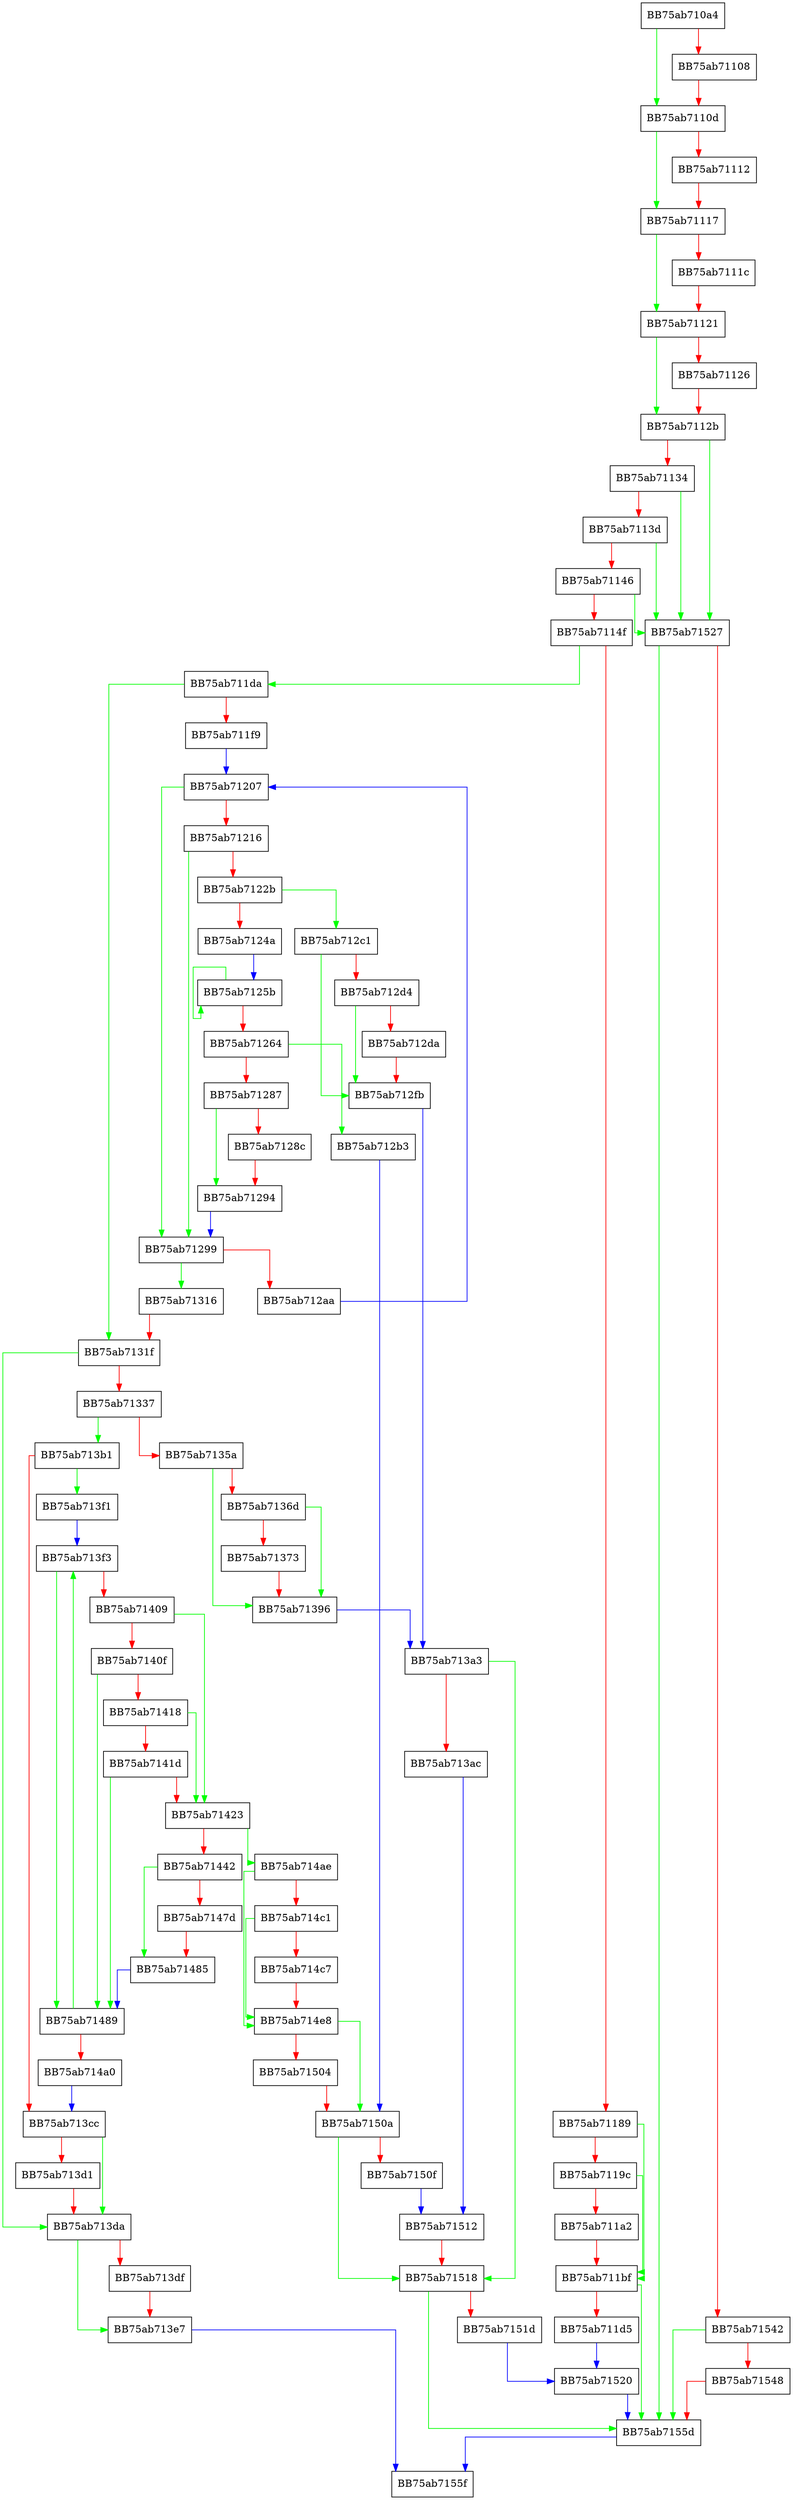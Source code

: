 digraph RecurseFindWildCard {
  node [shape="box"];
  graph [splines=ortho];
  BB75ab710a4 -> BB75ab7110d [color="green"];
  BB75ab710a4 -> BB75ab71108 [color="red"];
  BB75ab71108 -> BB75ab7110d [color="red"];
  BB75ab7110d -> BB75ab71117 [color="green"];
  BB75ab7110d -> BB75ab71112 [color="red"];
  BB75ab71112 -> BB75ab71117 [color="red"];
  BB75ab71117 -> BB75ab71121 [color="green"];
  BB75ab71117 -> BB75ab7111c [color="red"];
  BB75ab7111c -> BB75ab71121 [color="red"];
  BB75ab71121 -> BB75ab7112b [color="green"];
  BB75ab71121 -> BB75ab71126 [color="red"];
  BB75ab71126 -> BB75ab7112b [color="red"];
  BB75ab7112b -> BB75ab71527 [color="green"];
  BB75ab7112b -> BB75ab71134 [color="red"];
  BB75ab71134 -> BB75ab71527 [color="green"];
  BB75ab71134 -> BB75ab7113d [color="red"];
  BB75ab7113d -> BB75ab71527 [color="green"];
  BB75ab7113d -> BB75ab71146 [color="red"];
  BB75ab71146 -> BB75ab71527 [color="green"];
  BB75ab71146 -> BB75ab7114f [color="red"];
  BB75ab7114f -> BB75ab711da [color="green"];
  BB75ab7114f -> BB75ab71189 [color="red"];
  BB75ab71189 -> BB75ab711bf [color="green"];
  BB75ab71189 -> BB75ab7119c [color="red"];
  BB75ab7119c -> BB75ab711bf [color="green"];
  BB75ab7119c -> BB75ab711a2 [color="red"];
  BB75ab711a2 -> BB75ab711bf [color="red"];
  BB75ab711bf -> BB75ab7155d [color="green"];
  BB75ab711bf -> BB75ab711d5 [color="red"];
  BB75ab711d5 -> BB75ab71520 [color="blue"];
  BB75ab711da -> BB75ab7131f [color="green"];
  BB75ab711da -> BB75ab711f9 [color="red"];
  BB75ab711f9 -> BB75ab71207 [color="blue"];
  BB75ab71207 -> BB75ab71299 [color="green"];
  BB75ab71207 -> BB75ab71216 [color="red"];
  BB75ab71216 -> BB75ab71299 [color="green"];
  BB75ab71216 -> BB75ab7122b [color="red"];
  BB75ab7122b -> BB75ab712c1 [color="green"];
  BB75ab7122b -> BB75ab7124a [color="red"];
  BB75ab7124a -> BB75ab7125b [color="blue"];
  BB75ab7125b -> BB75ab7125b [color="green"];
  BB75ab7125b -> BB75ab71264 [color="red"];
  BB75ab71264 -> BB75ab712b3 [color="green"];
  BB75ab71264 -> BB75ab71287 [color="red"];
  BB75ab71287 -> BB75ab71294 [color="green"];
  BB75ab71287 -> BB75ab7128c [color="red"];
  BB75ab7128c -> BB75ab71294 [color="red"];
  BB75ab71294 -> BB75ab71299 [color="blue"];
  BB75ab71299 -> BB75ab71316 [color="green"];
  BB75ab71299 -> BB75ab712aa [color="red"];
  BB75ab712aa -> BB75ab71207 [color="blue"];
  BB75ab712b3 -> BB75ab7150a [color="blue"];
  BB75ab712c1 -> BB75ab712fb [color="green"];
  BB75ab712c1 -> BB75ab712d4 [color="red"];
  BB75ab712d4 -> BB75ab712fb [color="green"];
  BB75ab712d4 -> BB75ab712da [color="red"];
  BB75ab712da -> BB75ab712fb [color="red"];
  BB75ab712fb -> BB75ab713a3 [color="blue"];
  BB75ab71316 -> BB75ab7131f [color="red"];
  BB75ab7131f -> BB75ab713da [color="green"];
  BB75ab7131f -> BB75ab71337 [color="red"];
  BB75ab71337 -> BB75ab713b1 [color="green"];
  BB75ab71337 -> BB75ab7135a [color="red"];
  BB75ab7135a -> BB75ab71396 [color="green"];
  BB75ab7135a -> BB75ab7136d [color="red"];
  BB75ab7136d -> BB75ab71396 [color="green"];
  BB75ab7136d -> BB75ab71373 [color="red"];
  BB75ab71373 -> BB75ab71396 [color="red"];
  BB75ab71396 -> BB75ab713a3 [color="blue"];
  BB75ab713a3 -> BB75ab71518 [color="green"];
  BB75ab713a3 -> BB75ab713ac [color="red"];
  BB75ab713ac -> BB75ab71512 [color="blue"];
  BB75ab713b1 -> BB75ab713f1 [color="green"];
  BB75ab713b1 -> BB75ab713cc [color="red"];
  BB75ab713cc -> BB75ab713da [color="green"];
  BB75ab713cc -> BB75ab713d1 [color="red"];
  BB75ab713d1 -> BB75ab713da [color="red"];
  BB75ab713da -> BB75ab713e7 [color="green"];
  BB75ab713da -> BB75ab713df [color="red"];
  BB75ab713df -> BB75ab713e7 [color="red"];
  BB75ab713e7 -> BB75ab7155f [color="blue"];
  BB75ab713f1 -> BB75ab713f3 [color="blue"];
  BB75ab713f3 -> BB75ab71489 [color="green"];
  BB75ab713f3 -> BB75ab71409 [color="red"];
  BB75ab71409 -> BB75ab71423 [color="green"];
  BB75ab71409 -> BB75ab7140f [color="red"];
  BB75ab7140f -> BB75ab71489 [color="green"];
  BB75ab7140f -> BB75ab71418 [color="red"];
  BB75ab71418 -> BB75ab71423 [color="green"];
  BB75ab71418 -> BB75ab7141d [color="red"];
  BB75ab7141d -> BB75ab71489 [color="green"];
  BB75ab7141d -> BB75ab71423 [color="red"];
  BB75ab71423 -> BB75ab714ae [color="green"];
  BB75ab71423 -> BB75ab71442 [color="red"];
  BB75ab71442 -> BB75ab71485 [color="green"];
  BB75ab71442 -> BB75ab7147d [color="red"];
  BB75ab7147d -> BB75ab71485 [color="red"];
  BB75ab71485 -> BB75ab71489 [color="blue"];
  BB75ab71489 -> BB75ab713f3 [color="green"];
  BB75ab71489 -> BB75ab714a0 [color="red"];
  BB75ab714a0 -> BB75ab713cc [color="blue"];
  BB75ab714ae -> BB75ab714e8 [color="green"];
  BB75ab714ae -> BB75ab714c1 [color="red"];
  BB75ab714c1 -> BB75ab714e8 [color="green"];
  BB75ab714c1 -> BB75ab714c7 [color="red"];
  BB75ab714c7 -> BB75ab714e8 [color="red"];
  BB75ab714e8 -> BB75ab7150a [color="green"];
  BB75ab714e8 -> BB75ab71504 [color="red"];
  BB75ab71504 -> BB75ab7150a [color="red"];
  BB75ab7150a -> BB75ab71518 [color="green"];
  BB75ab7150a -> BB75ab7150f [color="red"];
  BB75ab7150f -> BB75ab71512 [color="blue"];
  BB75ab71512 -> BB75ab71518 [color="red"];
  BB75ab71518 -> BB75ab7155d [color="green"];
  BB75ab71518 -> BB75ab7151d [color="red"];
  BB75ab7151d -> BB75ab71520 [color="blue"];
  BB75ab71520 -> BB75ab7155d [color="blue"];
  BB75ab71527 -> BB75ab7155d [color="green"];
  BB75ab71527 -> BB75ab71542 [color="red"];
  BB75ab71542 -> BB75ab7155d [color="green"];
  BB75ab71542 -> BB75ab71548 [color="red"];
  BB75ab71548 -> BB75ab7155d [color="red"];
  BB75ab7155d -> BB75ab7155f [color="blue"];
}